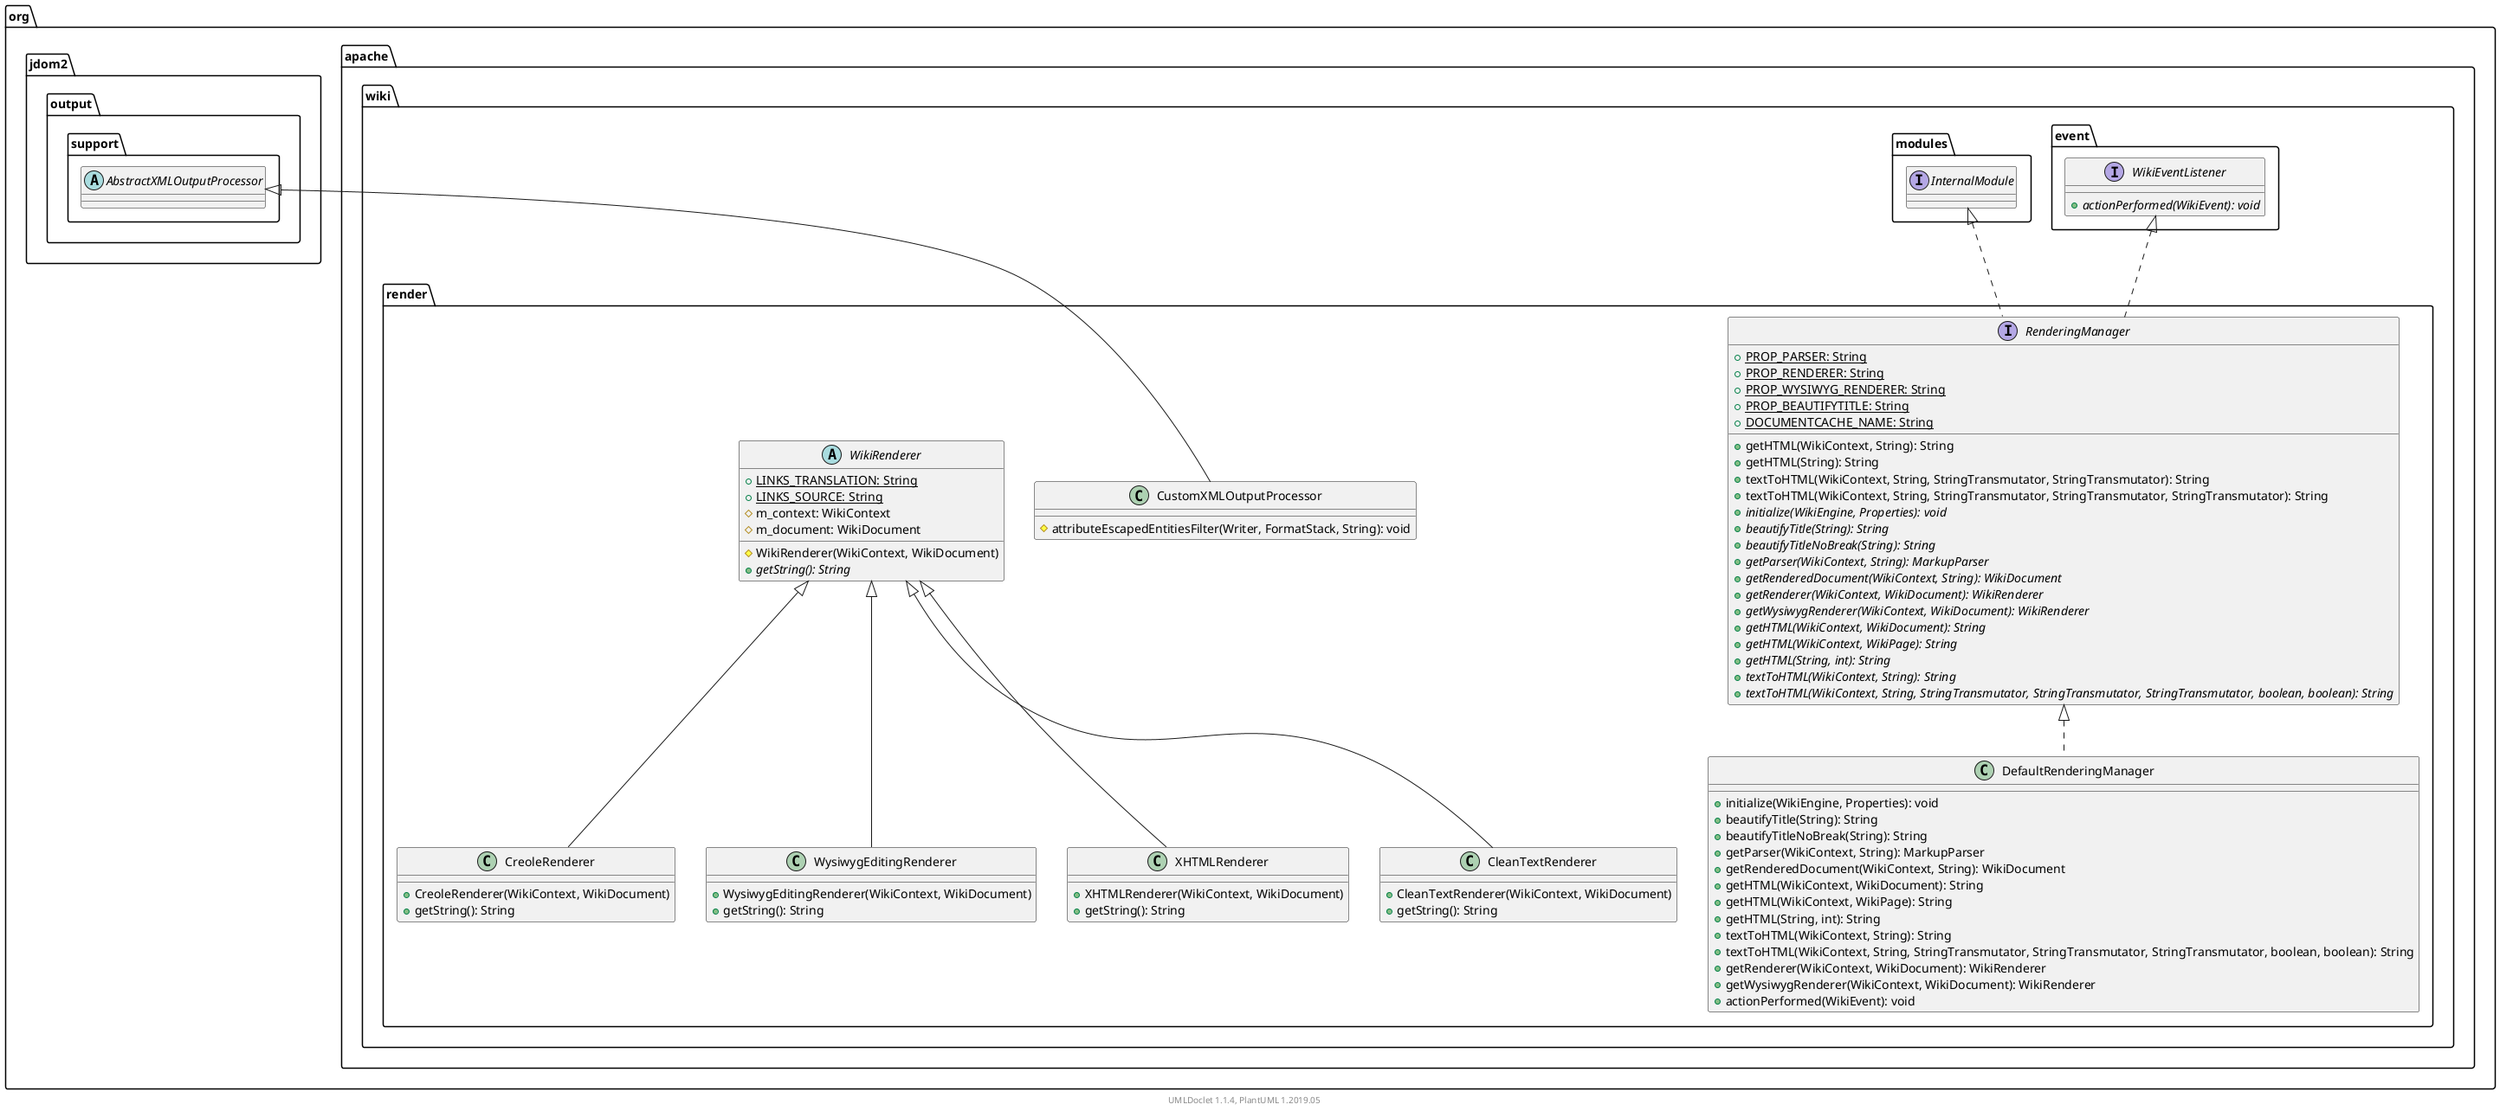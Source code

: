 @startuml

    namespace org.apache.wiki.render {

        class CustomXMLOutputProcessor [[CustomXMLOutputProcessor.html]] {
            #attributeEscapedEntitiesFilter(Writer, FormatStack, String): void
        }

        interface RenderingManager [[RenderingManager.html]] {
            {static} +PROP_PARSER: String
            {static} +PROP_RENDERER: String
            {static} +PROP_WYSIWYG_RENDERER: String
            {static} +PROP_BEAUTIFYTITLE: String
            {static} +DOCUMENTCACHE_NAME: String
            +getHTML(WikiContext, String): String
            +getHTML(String): String
            +textToHTML(WikiContext, String, StringTransmutator, StringTransmutator): String
            +textToHTML(WikiContext, String, StringTransmutator, StringTransmutator, StringTransmutator): String
            {abstract} +initialize(WikiEngine, Properties): void
            {abstract} +beautifyTitle(String): String
            {abstract} +beautifyTitleNoBreak(String): String
            {abstract} +getParser(WikiContext, String): MarkupParser
            {abstract} +getRenderedDocument(WikiContext, String): WikiDocument
            {abstract} +getRenderer(WikiContext, WikiDocument): WikiRenderer
            {abstract} +getWysiwygRenderer(WikiContext, WikiDocument): WikiRenderer
            {abstract} +getHTML(WikiContext, WikiDocument): String
            {abstract} +getHTML(WikiContext, WikiPage): String
            {abstract} +getHTML(String, int): String
            {abstract} +textToHTML(WikiContext, String): String
            {abstract} +textToHTML(WikiContext, String, StringTransmutator, StringTransmutator, StringTransmutator, boolean, boolean): String
        }

        class CleanTextRenderer [[CleanTextRenderer.html]] {
            +CleanTextRenderer(WikiContext, WikiDocument)
            +getString(): String
        }

        class CreoleRenderer [[CreoleRenderer.html]] {
            +CreoleRenderer(WikiContext, WikiDocument)
            +getString(): String
        }

        abstract class WikiRenderer [[WikiRenderer.html]] {
            {static} +LINKS_TRANSLATION: String
            {static} +LINKS_SOURCE: String
            #m_context: WikiContext
            #m_document: WikiDocument
            #WikiRenderer(WikiContext, WikiDocument)
            {abstract} +getString(): String
        }

        class WysiwygEditingRenderer [[WysiwygEditingRenderer.html]] {
            +WysiwygEditingRenderer(WikiContext, WikiDocument)
            +getString(): String
        }

        class DefaultRenderingManager [[DefaultRenderingManager.html]] {
            +initialize(WikiEngine, Properties): void
            +beautifyTitle(String): String
            +beautifyTitleNoBreak(String): String
            +getParser(WikiContext, String): MarkupParser
            +getRenderedDocument(WikiContext, String): WikiDocument
            +getHTML(WikiContext, WikiDocument): String
            +getHTML(WikiContext, WikiPage): String
            +getHTML(String, int): String
            +textToHTML(WikiContext, String): String
            +textToHTML(WikiContext, String, StringTransmutator, StringTransmutator, StringTransmutator, boolean, boolean): String
            +getRenderer(WikiContext, WikiDocument): WikiRenderer
            +getWysiwygRenderer(WikiContext, WikiDocument): WikiRenderer
            +actionPerformed(WikiEvent): void
        }

        class XHTMLRenderer [[XHTMLRenderer.html]] {
            +XHTMLRenderer(WikiContext, WikiDocument)
            +getString(): String
        }

        abstract class org.jdom2.output.support.AbstractXMLOutputProcessor
        org.jdom2.output.support.AbstractXMLOutputProcessor <|-- CustomXMLOutputProcessor

        interface org.apache.wiki.event.WikiEventListener {
            {abstract} +actionPerformed(WikiEvent): void
        }
        org.apache.wiki.event.WikiEventListener <|.. RenderingManager

        interface org.apache.wiki.modules.InternalModule
        org.apache.wiki.modules.InternalModule <|.. RenderingManager

        WikiRenderer <|-- CleanTextRenderer

        WikiRenderer <|-- CreoleRenderer

        WikiRenderer <|-- WysiwygEditingRenderer

        RenderingManager <|.. DefaultRenderingManager

        WikiRenderer <|-- XHTMLRenderer

    }


    center footer UMLDoclet 1.1.4, PlantUML 1.2019.05
@enduml
